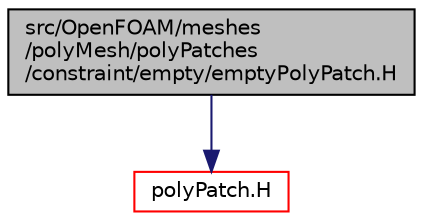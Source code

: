 digraph "src/OpenFOAM/meshes/polyMesh/polyPatches/constraint/empty/emptyPolyPatch.H"
{
  bgcolor="transparent";
  edge [fontname="Helvetica",fontsize="10",labelfontname="Helvetica",labelfontsize="10"];
  node [fontname="Helvetica",fontsize="10",shape=record];
  Node1 [label="src/OpenFOAM/meshes\l/polyMesh/polyPatches\l/constraint/empty/emptyPolyPatch.H",height=0.2,width=0.4,color="black", fillcolor="grey75", style="filled", fontcolor="black"];
  Node1 -> Node2 [color="midnightblue",fontsize="10",style="solid",fontname="Helvetica"];
  Node2 [label="polyPatch.H",height=0.2,width=0.4,color="red",URL="$a08698.html"];
}
